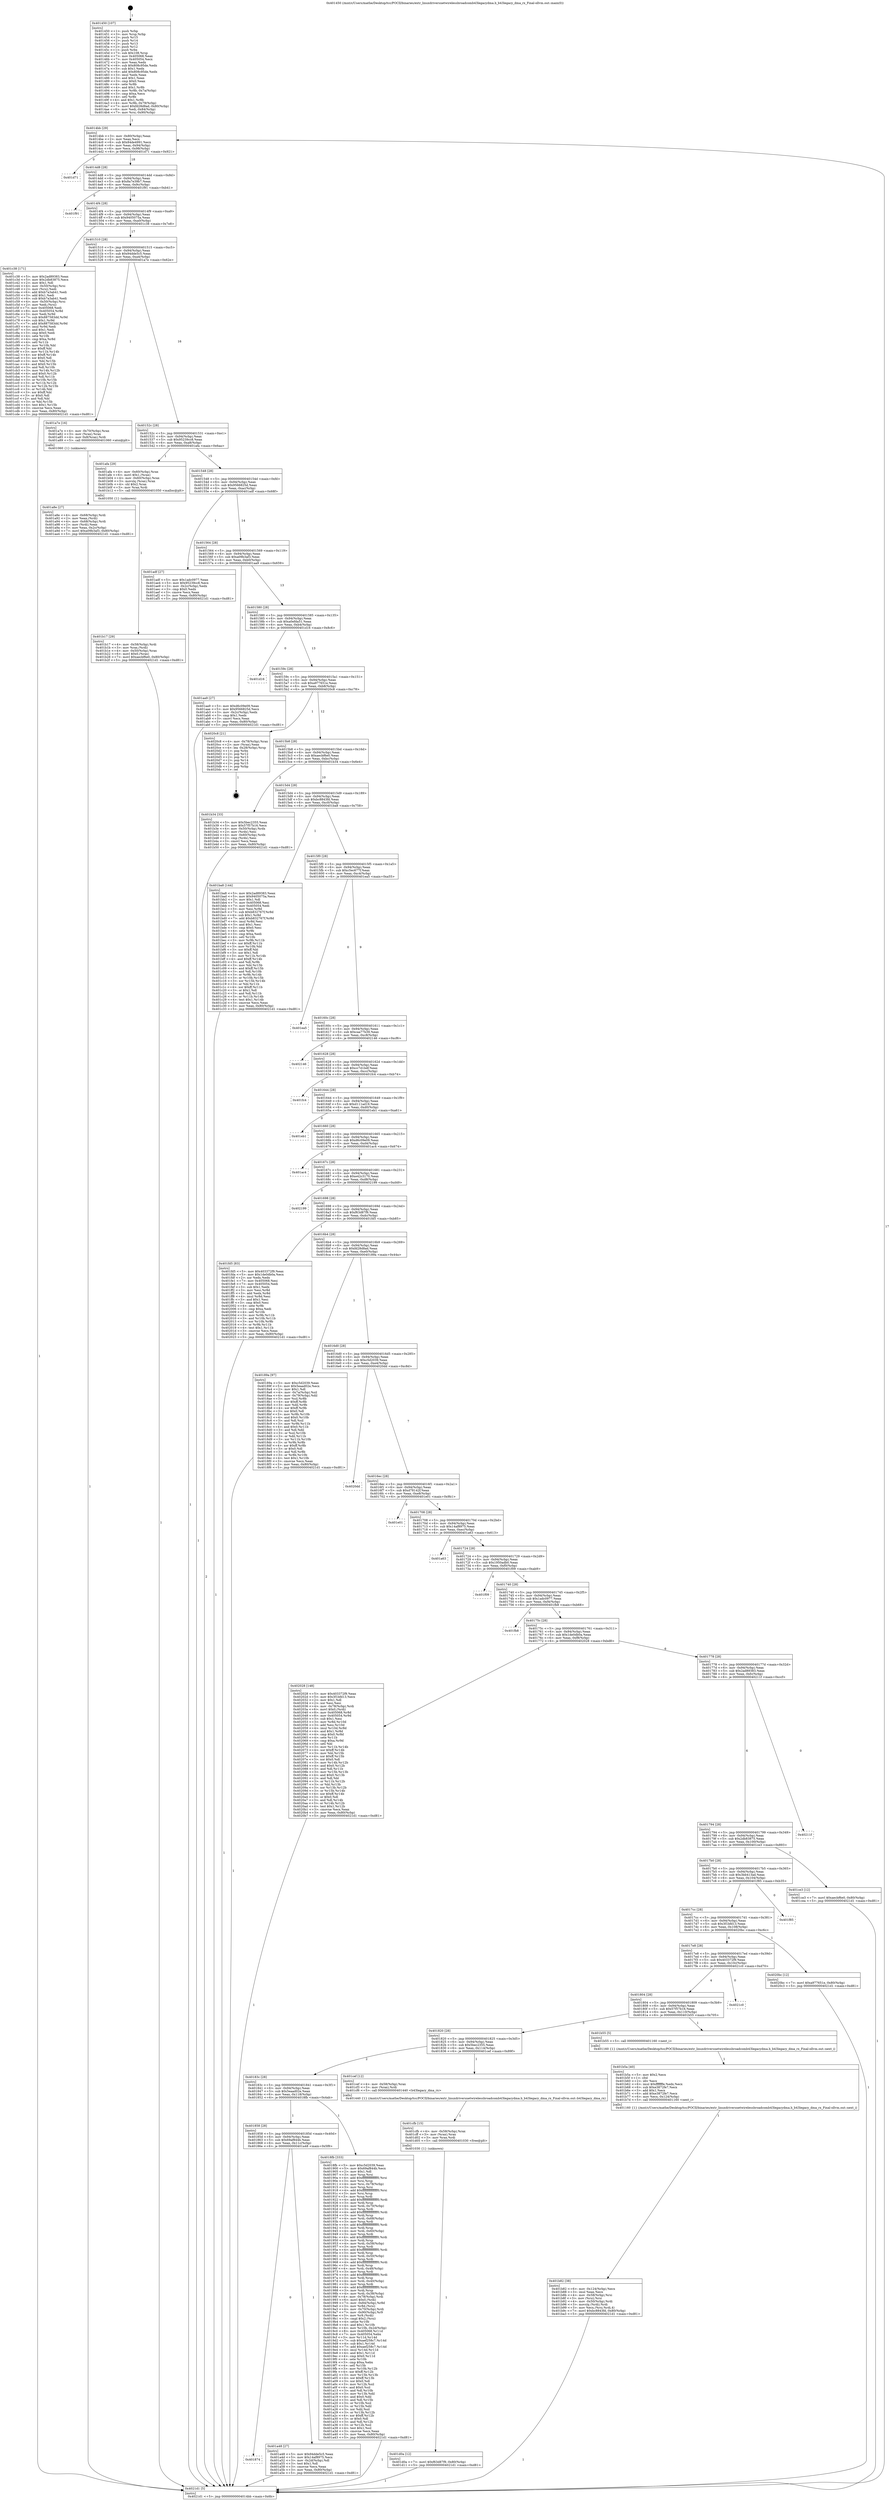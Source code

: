digraph "0x401450" {
  label = "0x401450 (/mnt/c/Users/mathe/Desktop/tcc/POCII/binaries/extr_linuxdriversnetwirelessbroadcomb43legacydma.h_b43legacy_dma_rx_Final-ollvm.out::main(0))"
  labelloc = "t"
  node[shape=record]

  Entry [label="",width=0.3,height=0.3,shape=circle,fillcolor=black,style=filled]
  "0x4014bb" [label="{
     0x4014bb [29]\l
     | [instrs]\l
     &nbsp;&nbsp;0x4014bb \<+3\>: mov -0x80(%rbp),%eax\l
     &nbsp;&nbsp;0x4014be \<+2\>: mov %eax,%ecx\l
     &nbsp;&nbsp;0x4014c0 \<+6\>: sub $0x84de4991,%ecx\l
     &nbsp;&nbsp;0x4014c6 \<+6\>: mov %eax,-0x94(%rbp)\l
     &nbsp;&nbsp;0x4014cc \<+6\>: mov %ecx,-0x98(%rbp)\l
     &nbsp;&nbsp;0x4014d2 \<+6\>: je 0000000000401d71 \<main+0x921\>\l
  }"]
  "0x401d71" [label="{
     0x401d71\l
  }", style=dashed]
  "0x4014d8" [label="{
     0x4014d8 [28]\l
     | [instrs]\l
     &nbsp;&nbsp;0x4014d8 \<+5\>: jmp 00000000004014dd \<main+0x8d\>\l
     &nbsp;&nbsp;0x4014dd \<+6\>: mov -0x94(%rbp),%eax\l
     &nbsp;&nbsp;0x4014e3 \<+5\>: sub $0x8a7e39b7,%eax\l
     &nbsp;&nbsp;0x4014e8 \<+6\>: mov %eax,-0x9c(%rbp)\l
     &nbsp;&nbsp;0x4014ee \<+6\>: je 0000000000401f91 \<main+0xb41\>\l
  }"]
  Exit [label="",width=0.3,height=0.3,shape=circle,fillcolor=black,style=filled,peripheries=2]
  "0x401f91" [label="{
     0x401f91\l
  }", style=dashed]
  "0x4014f4" [label="{
     0x4014f4 [28]\l
     | [instrs]\l
     &nbsp;&nbsp;0x4014f4 \<+5\>: jmp 00000000004014f9 \<main+0xa9\>\l
     &nbsp;&nbsp;0x4014f9 \<+6\>: mov -0x94(%rbp),%eax\l
     &nbsp;&nbsp;0x4014ff \<+5\>: sub $0x9405075a,%eax\l
     &nbsp;&nbsp;0x401504 \<+6\>: mov %eax,-0xa0(%rbp)\l
     &nbsp;&nbsp;0x40150a \<+6\>: je 0000000000401c38 \<main+0x7e8\>\l
  }"]
  "0x401d0a" [label="{
     0x401d0a [12]\l
     | [instrs]\l
     &nbsp;&nbsp;0x401d0a \<+7\>: movl $0xf63d87f9,-0x80(%rbp)\l
     &nbsp;&nbsp;0x401d11 \<+5\>: jmp 00000000004021d1 \<main+0xd81\>\l
  }"]
  "0x401c38" [label="{
     0x401c38 [171]\l
     | [instrs]\l
     &nbsp;&nbsp;0x401c38 \<+5\>: mov $0x2ad89383,%eax\l
     &nbsp;&nbsp;0x401c3d \<+5\>: mov $0x2db83875,%ecx\l
     &nbsp;&nbsp;0x401c42 \<+2\>: mov $0x1,%dl\l
     &nbsp;&nbsp;0x401c44 \<+4\>: mov -0x50(%rbp),%rsi\l
     &nbsp;&nbsp;0x401c48 \<+2\>: mov (%rsi),%edi\l
     &nbsp;&nbsp;0x401c4a \<+6\>: add $0xb7a3ab41,%edi\l
     &nbsp;&nbsp;0x401c50 \<+3\>: add $0x1,%edi\l
     &nbsp;&nbsp;0x401c53 \<+6\>: sub $0xb7a3ab41,%edi\l
     &nbsp;&nbsp;0x401c59 \<+4\>: mov -0x50(%rbp),%rsi\l
     &nbsp;&nbsp;0x401c5d \<+2\>: mov %edi,(%rsi)\l
     &nbsp;&nbsp;0x401c5f \<+7\>: mov 0x405068,%edi\l
     &nbsp;&nbsp;0x401c66 \<+8\>: mov 0x405054,%r8d\l
     &nbsp;&nbsp;0x401c6e \<+3\>: mov %edi,%r9d\l
     &nbsp;&nbsp;0x401c71 \<+7\>: sub $0x887583dd,%r9d\l
     &nbsp;&nbsp;0x401c78 \<+4\>: sub $0x1,%r9d\l
     &nbsp;&nbsp;0x401c7c \<+7\>: add $0x887583dd,%r9d\l
     &nbsp;&nbsp;0x401c83 \<+4\>: imul %r9d,%edi\l
     &nbsp;&nbsp;0x401c87 \<+3\>: and $0x1,%edi\l
     &nbsp;&nbsp;0x401c8a \<+3\>: cmp $0x0,%edi\l
     &nbsp;&nbsp;0x401c8d \<+4\>: sete %r10b\l
     &nbsp;&nbsp;0x401c91 \<+4\>: cmp $0xa,%r8d\l
     &nbsp;&nbsp;0x401c95 \<+4\>: setl %r11b\l
     &nbsp;&nbsp;0x401c99 \<+3\>: mov %r10b,%bl\l
     &nbsp;&nbsp;0x401c9c \<+3\>: xor $0xff,%bl\l
     &nbsp;&nbsp;0x401c9f \<+3\>: mov %r11b,%r14b\l
     &nbsp;&nbsp;0x401ca2 \<+4\>: xor $0xff,%r14b\l
     &nbsp;&nbsp;0x401ca6 \<+3\>: xor $0x0,%dl\l
     &nbsp;&nbsp;0x401ca9 \<+3\>: mov %bl,%r15b\l
     &nbsp;&nbsp;0x401cac \<+4\>: and $0x0,%r15b\l
     &nbsp;&nbsp;0x401cb0 \<+3\>: and %dl,%r10b\l
     &nbsp;&nbsp;0x401cb3 \<+3\>: mov %r14b,%r12b\l
     &nbsp;&nbsp;0x401cb6 \<+4\>: and $0x0,%r12b\l
     &nbsp;&nbsp;0x401cba \<+3\>: and %dl,%r11b\l
     &nbsp;&nbsp;0x401cbd \<+3\>: or %r10b,%r15b\l
     &nbsp;&nbsp;0x401cc0 \<+3\>: or %r11b,%r12b\l
     &nbsp;&nbsp;0x401cc3 \<+3\>: xor %r12b,%r15b\l
     &nbsp;&nbsp;0x401cc6 \<+3\>: or %r14b,%bl\l
     &nbsp;&nbsp;0x401cc9 \<+3\>: xor $0xff,%bl\l
     &nbsp;&nbsp;0x401ccc \<+3\>: or $0x0,%dl\l
     &nbsp;&nbsp;0x401ccf \<+2\>: and %dl,%bl\l
     &nbsp;&nbsp;0x401cd1 \<+3\>: or %bl,%r15b\l
     &nbsp;&nbsp;0x401cd4 \<+4\>: test $0x1,%r15b\l
     &nbsp;&nbsp;0x401cd8 \<+3\>: cmovne %ecx,%eax\l
     &nbsp;&nbsp;0x401cdb \<+3\>: mov %eax,-0x80(%rbp)\l
     &nbsp;&nbsp;0x401cde \<+5\>: jmp 00000000004021d1 \<main+0xd81\>\l
  }"]
  "0x401510" [label="{
     0x401510 [28]\l
     | [instrs]\l
     &nbsp;&nbsp;0x401510 \<+5\>: jmp 0000000000401515 \<main+0xc5\>\l
     &nbsp;&nbsp;0x401515 \<+6\>: mov -0x94(%rbp),%eax\l
     &nbsp;&nbsp;0x40151b \<+5\>: sub $0x94dde5c5,%eax\l
     &nbsp;&nbsp;0x401520 \<+6\>: mov %eax,-0xa4(%rbp)\l
     &nbsp;&nbsp;0x401526 \<+6\>: je 0000000000401a7e \<main+0x62e\>\l
  }"]
  "0x401cfb" [label="{
     0x401cfb [15]\l
     | [instrs]\l
     &nbsp;&nbsp;0x401cfb \<+4\>: mov -0x58(%rbp),%rax\l
     &nbsp;&nbsp;0x401cff \<+3\>: mov (%rax),%rax\l
     &nbsp;&nbsp;0x401d02 \<+3\>: mov %rax,%rdi\l
     &nbsp;&nbsp;0x401d05 \<+5\>: call 0000000000401030 \<free@plt\>\l
     | [calls]\l
     &nbsp;&nbsp;0x401030 \{1\} (unknown)\l
  }"]
  "0x401a7e" [label="{
     0x401a7e [16]\l
     | [instrs]\l
     &nbsp;&nbsp;0x401a7e \<+4\>: mov -0x70(%rbp),%rax\l
     &nbsp;&nbsp;0x401a82 \<+3\>: mov (%rax),%rax\l
     &nbsp;&nbsp;0x401a85 \<+4\>: mov 0x8(%rax),%rdi\l
     &nbsp;&nbsp;0x401a89 \<+5\>: call 0000000000401060 \<atoi@plt\>\l
     | [calls]\l
     &nbsp;&nbsp;0x401060 \{1\} (unknown)\l
  }"]
  "0x40152c" [label="{
     0x40152c [28]\l
     | [instrs]\l
     &nbsp;&nbsp;0x40152c \<+5\>: jmp 0000000000401531 \<main+0xe1\>\l
     &nbsp;&nbsp;0x401531 \<+6\>: mov -0x94(%rbp),%eax\l
     &nbsp;&nbsp;0x401537 \<+5\>: sub $0x95239cc8,%eax\l
     &nbsp;&nbsp;0x40153c \<+6\>: mov %eax,-0xa8(%rbp)\l
     &nbsp;&nbsp;0x401542 \<+6\>: je 0000000000401afa \<main+0x6aa\>\l
  }"]
  "0x401b82" [label="{
     0x401b82 [38]\l
     | [instrs]\l
     &nbsp;&nbsp;0x401b82 \<+6\>: mov -0x124(%rbp),%ecx\l
     &nbsp;&nbsp;0x401b88 \<+3\>: imul %eax,%ecx\l
     &nbsp;&nbsp;0x401b8b \<+4\>: mov -0x58(%rbp),%rsi\l
     &nbsp;&nbsp;0x401b8f \<+3\>: mov (%rsi),%rsi\l
     &nbsp;&nbsp;0x401b92 \<+4\>: mov -0x50(%rbp),%rdi\l
     &nbsp;&nbsp;0x401b96 \<+3\>: movslq (%rdi),%rdi\l
     &nbsp;&nbsp;0x401b99 \<+3\>: mov %ecx,(%rsi,%rdi,4)\l
     &nbsp;&nbsp;0x401b9c \<+7\>: movl $0xbc8843fd,-0x80(%rbp)\l
     &nbsp;&nbsp;0x401ba3 \<+5\>: jmp 00000000004021d1 \<main+0xd81\>\l
  }"]
  "0x401afa" [label="{
     0x401afa [29]\l
     | [instrs]\l
     &nbsp;&nbsp;0x401afa \<+4\>: mov -0x60(%rbp),%rax\l
     &nbsp;&nbsp;0x401afe \<+6\>: movl $0x1,(%rax)\l
     &nbsp;&nbsp;0x401b04 \<+4\>: mov -0x60(%rbp),%rax\l
     &nbsp;&nbsp;0x401b08 \<+3\>: movslq (%rax),%rax\l
     &nbsp;&nbsp;0x401b0b \<+4\>: shl $0x2,%rax\l
     &nbsp;&nbsp;0x401b0f \<+3\>: mov %rax,%rdi\l
     &nbsp;&nbsp;0x401b12 \<+5\>: call 0000000000401050 \<malloc@plt\>\l
     | [calls]\l
     &nbsp;&nbsp;0x401050 \{1\} (unknown)\l
  }"]
  "0x401548" [label="{
     0x401548 [28]\l
     | [instrs]\l
     &nbsp;&nbsp;0x401548 \<+5\>: jmp 000000000040154d \<main+0xfd\>\l
     &nbsp;&nbsp;0x40154d \<+6\>: mov -0x94(%rbp),%eax\l
     &nbsp;&nbsp;0x401553 \<+5\>: sub $0x9566825d,%eax\l
     &nbsp;&nbsp;0x401558 \<+6\>: mov %eax,-0xac(%rbp)\l
     &nbsp;&nbsp;0x40155e \<+6\>: je 0000000000401adf \<main+0x68f\>\l
  }"]
  "0x401b5a" [label="{
     0x401b5a [40]\l
     | [instrs]\l
     &nbsp;&nbsp;0x401b5a \<+5\>: mov $0x2,%ecx\l
     &nbsp;&nbsp;0x401b5f \<+1\>: cltd\l
     &nbsp;&nbsp;0x401b60 \<+2\>: idiv %ecx\l
     &nbsp;&nbsp;0x401b62 \<+6\>: imul $0xfffffffe,%edx,%ecx\l
     &nbsp;&nbsp;0x401b68 \<+6\>: sub $0xe3872fe7,%ecx\l
     &nbsp;&nbsp;0x401b6e \<+3\>: add $0x1,%ecx\l
     &nbsp;&nbsp;0x401b71 \<+6\>: add $0xe3872fe7,%ecx\l
     &nbsp;&nbsp;0x401b77 \<+6\>: mov %ecx,-0x124(%rbp)\l
     &nbsp;&nbsp;0x401b7d \<+5\>: call 0000000000401160 \<next_i\>\l
     | [calls]\l
     &nbsp;&nbsp;0x401160 \{1\} (/mnt/c/Users/mathe/Desktop/tcc/POCII/binaries/extr_linuxdriversnetwirelessbroadcomb43legacydma.h_b43legacy_dma_rx_Final-ollvm.out::next_i)\l
  }"]
  "0x401adf" [label="{
     0x401adf [27]\l
     | [instrs]\l
     &nbsp;&nbsp;0x401adf \<+5\>: mov $0x1adc0977,%eax\l
     &nbsp;&nbsp;0x401ae4 \<+5\>: mov $0x95239cc8,%ecx\l
     &nbsp;&nbsp;0x401ae9 \<+3\>: mov -0x2c(%rbp),%edx\l
     &nbsp;&nbsp;0x401aec \<+3\>: cmp $0x0,%edx\l
     &nbsp;&nbsp;0x401aef \<+3\>: cmove %ecx,%eax\l
     &nbsp;&nbsp;0x401af2 \<+3\>: mov %eax,-0x80(%rbp)\l
     &nbsp;&nbsp;0x401af5 \<+5\>: jmp 00000000004021d1 \<main+0xd81\>\l
  }"]
  "0x401564" [label="{
     0x401564 [28]\l
     | [instrs]\l
     &nbsp;&nbsp;0x401564 \<+5\>: jmp 0000000000401569 \<main+0x119\>\l
     &nbsp;&nbsp;0x401569 \<+6\>: mov -0x94(%rbp),%eax\l
     &nbsp;&nbsp;0x40156f \<+5\>: sub $0xa09b3af3,%eax\l
     &nbsp;&nbsp;0x401574 \<+6\>: mov %eax,-0xb0(%rbp)\l
     &nbsp;&nbsp;0x40157a \<+6\>: je 0000000000401aa9 \<main+0x659\>\l
  }"]
  "0x401b17" [label="{
     0x401b17 [29]\l
     | [instrs]\l
     &nbsp;&nbsp;0x401b17 \<+4\>: mov -0x58(%rbp),%rdi\l
     &nbsp;&nbsp;0x401b1b \<+3\>: mov %rax,(%rdi)\l
     &nbsp;&nbsp;0x401b1e \<+4\>: mov -0x50(%rbp),%rax\l
     &nbsp;&nbsp;0x401b22 \<+6\>: movl $0x0,(%rax)\l
     &nbsp;&nbsp;0x401b28 \<+7\>: movl $0xaecbf6e0,-0x80(%rbp)\l
     &nbsp;&nbsp;0x401b2f \<+5\>: jmp 00000000004021d1 \<main+0xd81\>\l
  }"]
  "0x401aa9" [label="{
     0x401aa9 [27]\l
     | [instrs]\l
     &nbsp;&nbsp;0x401aa9 \<+5\>: mov $0xd6c09e09,%eax\l
     &nbsp;&nbsp;0x401aae \<+5\>: mov $0x9566825d,%ecx\l
     &nbsp;&nbsp;0x401ab3 \<+3\>: mov -0x2c(%rbp),%edx\l
     &nbsp;&nbsp;0x401ab6 \<+3\>: cmp $0x1,%edx\l
     &nbsp;&nbsp;0x401ab9 \<+3\>: cmovl %ecx,%eax\l
     &nbsp;&nbsp;0x401abc \<+3\>: mov %eax,-0x80(%rbp)\l
     &nbsp;&nbsp;0x401abf \<+5\>: jmp 00000000004021d1 \<main+0xd81\>\l
  }"]
  "0x401580" [label="{
     0x401580 [28]\l
     | [instrs]\l
     &nbsp;&nbsp;0x401580 \<+5\>: jmp 0000000000401585 \<main+0x135\>\l
     &nbsp;&nbsp;0x401585 \<+6\>: mov -0x94(%rbp),%eax\l
     &nbsp;&nbsp;0x40158b \<+5\>: sub $0xa0efda51,%eax\l
     &nbsp;&nbsp;0x401590 \<+6\>: mov %eax,-0xb4(%rbp)\l
     &nbsp;&nbsp;0x401596 \<+6\>: je 0000000000401d16 \<main+0x8c6\>\l
  }"]
  "0x401a8e" [label="{
     0x401a8e [27]\l
     | [instrs]\l
     &nbsp;&nbsp;0x401a8e \<+4\>: mov -0x68(%rbp),%rdi\l
     &nbsp;&nbsp;0x401a92 \<+2\>: mov %eax,(%rdi)\l
     &nbsp;&nbsp;0x401a94 \<+4\>: mov -0x68(%rbp),%rdi\l
     &nbsp;&nbsp;0x401a98 \<+2\>: mov (%rdi),%eax\l
     &nbsp;&nbsp;0x401a9a \<+3\>: mov %eax,-0x2c(%rbp)\l
     &nbsp;&nbsp;0x401a9d \<+7\>: movl $0xa09b3af3,-0x80(%rbp)\l
     &nbsp;&nbsp;0x401aa4 \<+5\>: jmp 00000000004021d1 \<main+0xd81\>\l
  }"]
  "0x401d16" [label="{
     0x401d16\l
  }", style=dashed]
  "0x40159c" [label="{
     0x40159c [28]\l
     | [instrs]\l
     &nbsp;&nbsp;0x40159c \<+5\>: jmp 00000000004015a1 \<main+0x151\>\l
     &nbsp;&nbsp;0x4015a1 \<+6\>: mov -0x94(%rbp),%eax\l
     &nbsp;&nbsp;0x4015a7 \<+5\>: sub $0xa977651e,%eax\l
     &nbsp;&nbsp;0x4015ac \<+6\>: mov %eax,-0xb8(%rbp)\l
     &nbsp;&nbsp;0x4015b2 \<+6\>: je 00000000004020c8 \<main+0xc78\>\l
  }"]
  "0x401874" [label="{
     0x401874\l
  }", style=dashed]
  "0x4020c8" [label="{
     0x4020c8 [21]\l
     | [instrs]\l
     &nbsp;&nbsp;0x4020c8 \<+4\>: mov -0x78(%rbp),%rax\l
     &nbsp;&nbsp;0x4020cc \<+2\>: mov (%rax),%eax\l
     &nbsp;&nbsp;0x4020ce \<+4\>: lea -0x28(%rbp),%rsp\l
     &nbsp;&nbsp;0x4020d2 \<+1\>: pop %rbx\l
     &nbsp;&nbsp;0x4020d3 \<+2\>: pop %r12\l
     &nbsp;&nbsp;0x4020d5 \<+2\>: pop %r13\l
     &nbsp;&nbsp;0x4020d7 \<+2\>: pop %r14\l
     &nbsp;&nbsp;0x4020d9 \<+2\>: pop %r15\l
     &nbsp;&nbsp;0x4020db \<+1\>: pop %rbp\l
     &nbsp;&nbsp;0x4020dc \<+1\>: ret\l
  }"]
  "0x4015b8" [label="{
     0x4015b8 [28]\l
     | [instrs]\l
     &nbsp;&nbsp;0x4015b8 \<+5\>: jmp 00000000004015bd \<main+0x16d\>\l
     &nbsp;&nbsp;0x4015bd \<+6\>: mov -0x94(%rbp),%eax\l
     &nbsp;&nbsp;0x4015c3 \<+5\>: sub $0xaecbf6e0,%eax\l
     &nbsp;&nbsp;0x4015c8 \<+6\>: mov %eax,-0xbc(%rbp)\l
     &nbsp;&nbsp;0x4015ce \<+6\>: je 0000000000401b34 \<main+0x6e4\>\l
  }"]
  "0x401a48" [label="{
     0x401a48 [27]\l
     | [instrs]\l
     &nbsp;&nbsp;0x401a48 \<+5\>: mov $0x94dde5c5,%eax\l
     &nbsp;&nbsp;0x401a4d \<+5\>: mov $0x14af8975,%ecx\l
     &nbsp;&nbsp;0x401a52 \<+3\>: mov -0x2d(%rbp),%dl\l
     &nbsp;&nbsp;0x401a55 \<+3\>: test $0x1,%dl\l
     &nbsp;&nbsp;0x401a58 \<+3\>: cmovne %ecx,%eax\l
     &nbsp;&nbsp;0x401a5b \<+3\>: mov %eax,-0x80(%rbp)\l
     &nbsp;&nbsp;0x401a5e \<+5\>: jmp 00000000004021d1 \<main+0xd81\>\l
  }"]
  "0x401b34" [label="{
     0x401b34 [33]\l
     | [instrs]\l
     &nbsp;&nbsp;0x401b34 \<+5\>: mov $0x5bec2355,%eax\l
     &nbsp;&nbsp;0x401b39 \<+5\>: mov $0x57f57b16,%ecx\l
     &nbsp;&nbsp;0x401b3e \<+4\>: mov -0x50(%rbp),%rdx\l
     &nbsp;&nbsp;0x401b42 \<+2\>: mov (%rdx),%esi\l
     &nbsp;&nbsp;0x401b44 \<+4\>: mov -0x60(%rbp),%rdx\l
     &nbsp;&nbsp;0x401b48 \<+2\>: cmp (%rdx),%esi\l
     &nbsp;&nbsp;0x401b4a \<+3\>: cmovl %ecx,%eax\l
     &nbsp;&nbsp;0x401b4d \<+3\>: mov %eax,-0x80(%rbp)\l
     &nbsp;&nbsp;0x401b50 \<+5\>: jmp 00000000004021d1 \<main+0xd81\>\l
  }"]
  "0x4015d4" [label="{
     0x4015d4 [28]\l
     | [instrs]\l
     &nbsp;&nbsp;0x4015d4 \<+5\>: jmp 00000000004015d9 \<main+0x189\>\l
     &nbsp;&nbsp;0x4015d9 \<+6\>: mov -0x94(%rbp),%eax\l
     &nbsp;&nbsp;0x4015df \<+5\>: sub $0xbc8843fd,%eax\l
     &nbsp;&nbsp;0x4015e4 \<+6\>: mov %eax,-0xc0(%rbp)\l
     &nbsp;&nbsp;0x4015ea \<+6\>: je 0000000000401ba8 \<main+0x758\>\l
  }"]
  "0x401858" [label="{
     0x401858 [28]\l
     | [instrs]\l
     &nbsp;&nbsp;0x401858 \<+5\>: jmp 000000000040185d \<main+0x40d\>\l
     &nbsp;&nbsp;0x40185d \<+6\>: mov -0x94(%rbp),%eax\l
     &nbsp;&nbsp;0x401863 \<+5\>: sub $0x69af844b,%eax\l
     &nbsp;&nbsp;0x401868 \<+6\>: mov %eax,-0x11c(%rbp)\l
     &nbsp;&nbsp;0x40186e \<+6\>: je 0000000000401a48 \<main+0x5f8\>\l
  }"]
  "0x401ba8" [label="{
     0x401ba8 [144]\l
     | [instrs]\l
     &nbsp;&nbsp;0x401ba8 \<+5\>: mov $0x2ad89383,%eax\l
     &nbsp;&nbsp;0x401bad \<+5\>: mov $0x9405075a,%ecx\l
     &nbsp;&nbsp;0x401bb2 \<+2\>: mov $0x1,%dl\l
     &nbsp;&nbsp;0x401bb4 \<+7\>: mov 0x405068,%esi\l
     &nbsp;&nbsp;0x401bbb \<+7\>: mov 0x405054,%edi\l
     &nbsp;&nbsp;0x401bc2 \<+3\>: mov %esi,%r8d\l
     &nbsp;&nbsp;0x401bc5 \<+7\>: sub $0xb832767f,%r8d\l
     &nbsp;&nbsp;0x401bcc \<+4\>: sub $0x1,%r8d\l
     &nbsp;&nbsp;0x401bd0 \<+7\>: add $0xb832767f,%r8d\l
     &nbsp;&nbsp;0x401bd7 \<+4\>: imul %r8d,%esi\l
     &nbsp;&nbsp;0x401bdb \<+3\>: and $0x1,%esi\l
     &nbsp;&nbsp;0x401bde \<+3\>: cmp $0x0,%esi\l
     &nbsp;&nbsp;0x401be1 \<+4\>: sete %r9b\l
     &nbsp;&nbsp;0x401be5 \<+3\>: cmp $0xa,%edi\l
     &nbsp;&nbsp;0x401be8 \<+4\>: setl %r10b\l
     &nbsp;&nbsp;0x401bec \<+3\>: mov %r9b,%r11b\l
     &nbsp;&nbsp;0x401bef \<+4\>: xor $0xff,%r11b\l
     &nbsp;&nbsp;0x401bf3 \<+3\>: mov %r10b,%bl\l
     &nbsp;&nbsp;0x401bf6 \<+3\>: xor $0xff,%bl\l
     &nbsp;&nbsp;0x401bf9 \<+3\>: xor $0x1,%dl\l
     &nbsp;&nbsp;0x401bfc \<+3\>: mov %r11b,%r14b\l
     &nbsp;&nbsp;0x401bff \<+4\>: and $0xff,%r14b\l
     &nbsp;&nbsp;0x401c03 \<+3\>: and %dl,%r9b\l
     &nbsp;&nbsp;0x401c06 \<+3\>: mov %bl,%r15b\l
     &nbsp;&nbsp;0x401c09 \<+4\>: and $0xff,%r15b\l
     &nbsp;&nbsp;0x401c0d \<+3\>: and %dl,%r10b\l
     &nbsp;&nbsp;0x401c10 \<+3\>: or %r9b,%r14b\l
     &nbsp;&nbsp;0x401c13 \<+3\>: or %r10b,%r15b\l
     &nbsp;&nbsp;0x401c16 \<+3\>: xor %r15b,%r14b\l
     &nbsp;&nbsp;0x401c19 \<+3\>: or %bl,%r11b\l
     &nbsp;&nbsp;0x401c1c \<+4\>: xor $0xff,%r11b\l
     &nbsp;&nbsp;0x401c20 \<+3\>: or $0x1,%dl\l
     &nbsp;&nbsp;0x401c23 \<+3\>: and %dl,%r11b\l
     &nbsp;&nbsp;0x401c26 \<+3\>: or %r11b,%r14b\l
     &nbsp;&nbsp;0x401c29 \<+4\>: test $0x1,%r14b\l
     &nbsp;&nbsp;0x401c2d \<+3\>: cmovne %ecx,%eax\l
     &nbsp;&nbsp;0x401c30 \<+3\>: mov %eax,-0x80(%rbp)\l
     &nbsp;&nbsp;0x401c33 \<+5\>: jmp 00000000004021d1 \<main+0xd81\>\l
  }"]
  "0x4015f0" [label="{
     0x4015f0 [28]\l
     | [instrs]\l
     &nbsp;&nbsp;0x4015f0 \<+5\>: jmp 00000000004015f5 \<main+0x1a5\>\l
     &nbsp;&nbsp;0x4015f5 \<+6\>: mov -0x94(%rbp),%eax\l
     &nbsp;&nbsp;0x4015fb \<+5\>: sub $0xc5ec677f,%eax\l
     &nbsp;&nbsp;0x401600 \<+6\>: mov %eax,-0xc4(%rbp)\l
     &nbsp;&nbsp;0x401606 \<+6\>: je 0000000000401ea5 \<main+0xa55\>\l
  }"]
  "0x4018fb" [label="{
     0x4018fb [333]\l
     | [instrs]\l
     &nbsp;&nbsp;0x4018fb \<+5\>: mov $0xc5d2039,%eax\l
     &nbsp;&nbsp;0x401900 \<+5\>: mov $0x69af844b,%ecx\l
     &nbsp;&nbsp;0x401905 \<+2\>: mov $0x1,%dl\l
     &nbsp;&nbsp;0x401907 \<+3\>: mov %rsp,%rsi\l
     &nbsp;&nbsp;0x40190a \<+4\>: add $0xfffffffffffffff0,%rsi\l
     &nbsp;&nbsp;0x40190e \<+3\>: mov %rsi,%rsp\l
     &nbsp;&nbsp;0x401911 \<+4\>: mov %rsi,-0x78(%rbp)\l
     &nbsp;&nbsp;0x401915 \<+3\>: mov %rsp,%rsi\l
     &nbsp;&nbsp;0x401918 \<+4\>: add $0xfffffffffffffff0,%rsi\l
     &nbsp;&nbsp;0x40191c \<+3\>: mov %rsi,%rsp\l
     &nbsp;&nbsp;0x40191f \<+3\>: mov %rsp,%rdi\l
     &nbsp;&nbsp;0x401922 \<+4\>: add $0xfffffffffffffff0,%rdi\l
     &nbsp;&nbsp;0x401926 \<+3\>: mov %rdi,%rsp\l
     &nbsp;&nbsp;0x401929 \<+4\>: mov %rdi,-0x70(%rbp)\l
     &nbsp;&nbsp;0x40192d \<+3\>: mov %rsp,%rdi\l
     &nbsp;&nbsp;0x401930 \<+4\>: add $0xfffffffffffffff0,%rdi\l
     &nbsp;&nbsp;0x401934 \<+3\>: mov %rdi,%rsp\l
     &nbsp;&nbsp;0x401937 \<+4\>: mov %rdi,-0x68(%rbp)\l
     &nbsp;&nbsp;0x40193b \<+3\>: mov %rsp,%rdi\l
     &nbsp;&nbsp;0x40193e \<+4\>: add $0xfffffffffffffff0,%rdi\l
     &nbsp;&nbsp;0x401942 \<+3\>: mov %rdi,%rsp\l
     &nbsp;&nbsp;0x401945 \<+4\>: mov %rdi,-0x60(%rbp)\l
     &nbsp;&nbsp;0x401949 \<+3\>: mov %rsp,%rdi\l
     &nbsp;&nbsp;0x40194c \<+4\>: add $0xfffffffffffffff0,%rdi\l
     &nbsp;&nbsp;0x401950 \<+3\>: mov %rdi,%rsp\l
     &nbsp;&nbsp;0x401953 \<+4\>: mov %rdi,-0x58(%rbp)\l
     &nbsp;&nbsp;0x401957 \<+3\>: mov %rsp,%rdi\l
     &nbsp;&nbsp;0x40195a \<+4\>: add $0xfffffffffffffff0,%rdi\l
     &nbsp;&nbsp;0x40195e \<+3\>: mov %rdi,%rsp\l
     &nbsp;&nbsp;0x401961 \<+4\>: mov %rdi,-0x50(%rbp)\l
     &nbsp;&nbsp;0x401965 \<+3\>: mov %rsp,%rdi\l
     &nbsp;&nbsp;0x401968 \<+4\>: add $0xfffffffffffffff0,%rdi\l
     &nbsp;&nbsp;0x40196c \<+3\>: mov %rdi,%rsp\l
     &nbsp;&nbsp;0x40196f \<+4\>: mov %rdi,-0x48(%rbp)\l
     &nbsp;&nbsp;0x401973 \<+3\>: mov %rsp,%rdi\l
     &nbsp;&nbsp;0x401976 \<+4\>: add $0xfffffffffffffff0,%rdi\l
     &nbsp;&nbsp;0x40197a \<+3\>: mov %rdi,%rsp\l
     &nbsp;&nbsp;0x40197d \<+4\>: mov %rdi,-0x40(%rbp)\l
     &nbsp;&nbsp;0x401981 \<+3\>: mov %rsp,%rdi\l
     &nbsp;&nbsp;0x401984 \<+4\>: add $0xfffffffffffffff0,%rdi\l
     &nbsp;&nbsp;0x401988 \<+3\>: mov %rdi,%rsp\l
     &nbsp;&nbsp;0x40198b \<+4\>: mov %rdi,-0x38(%rbp)\l
     &nbsp;&nbsp;0x40198f \<+4\>: mov -0x78(%rbp),%rdi\l
     &nbsp;&nbsp;0x401993 \<+6\>: movl $0x0,(%rdi)\l
     &nbsp;&nbsp;0x401999 \<+7\>: mov -0x84(%rbp),%r8d\l
     &nbsp;&nbsp;0x4019a0 \<+3\>: mov %r8d,(%rsi)\l
     &nbsp;&nbsp;0x4019a3 \<+4\>: mov -0x70(%rbp),%rdi\l
     &nbsp;&nbsp;0x4019a7 \<+7\>: mov -0x90(%rbp),%r9\l
     &nbsp;&nbsp;0x4019ae \<+3\>: mov %r9,(%rdi)\l
     &nbsp;&nbsp;0x4019b1 \<+3\>: cmpl $0x2,(%rsi)\l
     &nbsp;&nbsp;0x4019b4 \<+4\>: setne %r10b\l
     &nbsp;&nbsp;0x4019b8 \<+4\>: and $0x1,%r10b\l
     &nbsp;&nbsp;0x4019bc \<+4\>: mov %r10b,-0x2d(%rbp)\l
     &nbsp;&nbsp;0x4019c0 \<+8\>: mov 0x405068,%r11d\l
     &nbsp;&nbsp;0x4019c8 \<+7\>: mov 0x405054,%ebx\l
     &nbsp;&nbsp;0x4019cf \<+3\>: mov %r11d,%r14d\l
     &nbsp;&nbsp;0x4019d2 \<+7\>: sub $0xaef258c7,%r14d\l
     &nbsp;&nbsp;0x4019d9 \<+4\>: sub $0x1,%r14d\l
     &nbsp;&nbsp;0x4019dd \<+7\>: add $0xaef258c7,%r14d\l
     &nbsp;&nbsp;0x4019e4 \<+4\>: imul %r14d,%r11d\l
     &nbsp;&nbsp;0x4019e8 \<+4\>: and $0x1,%r11d\l
     &nbsp;&nbsp;0x4019ec \<+4\>: cmp $0x0,%r11d\l
     &nbsp;&nbsp;0x4019f0 \<+4\>: sete %r10b\l
     &nbsp;&nbsp;0x4019f4 \<+3\>: cmp $0xa,%ebx\l
     &nbsp;&nbsp;0x4019f7 \<+4\>: setl %r15b\l
     &nbsp;&nbsp;0x4019fb \<+3\>: mov %r10b,%r12b\l
     &nbsp;&nbsp;0x4019fe \<+4\>: xor $0xff,%r12b\l
     &nbsp;&nbsp;0x401a02 \<+3\>: mov %r15b,%r13b\l
     &nbsp;&nbsp;0x401a05 \<+4\>: xor $0xff,%r13b\l
     &nbsp;&nbsp;0x401a09 \<+3\>: xor $0x0,%dl\l
     &nbsp;&nbsp;0x401a0c \<+3\>: mov %r12b,%sil\l
     &nbsp;&nbsp;0x401a0f \<+4\>: and $0x0,%sil\l
     &nbsp;&nbsp;0x401a13 \<+3\>: and %dl,%r10b\l
     &nbsp;&nbsp;0x401a16 \<+3\>: mov %r13b,%dil\l
     &nbsp;&nbsp;0x401a19 \<+4\>: and $0x0,%dil\l
     &nbsp;&nbsp;0x401a1d \<+3\>: and %dl,%r15b\l
     &nbsp;&nbsp;0x401a20 \<+3\>: or %r10b,%sil\l
     &nbsp;&nbsp;0x401a23 \<+3\>: or %r15b,%dil\l
     &nbsp;&nbsp;0x401a26 \<+3\>: xor %dil,%sil\l
     &nbsp;&nbsp;0x401a29 \<+3\>: or %r13b,%r12b\l
     &nbsp;&nbsp;0x401a2c \<+4\>: xor $0xff,%r12b\l
     &nbsp;&nbsp;0x401a30 \<+3\>: or $0x0,%dl\l
     &nbsp;&nbsp;0x401a33 \<+3\>: and %dl,%r12b\l
     &nbsp;&nbsp;0x401a36 \<+3\>: or %r12b,%sil\l
     &nbsp;&nbsp;0x401a39 \<+4\>: test $0x1,%sil\l
     &nbsp;&nbsp;0x401a3d \<+3\>: cmovne %ecx,%eax\l
     &nbsp;&nbsp;0x401a40 \<+3\>: mov %eax,-0x80(%rbp)\l
     &nbsp;&nbsp;0x401a43 \<+5\>: jmp 00000000004021d1 \<main+0xd81\>\l
  }"]
  "0x401ea5" [label="{
     0x401ea5\l
  }", style=dashed]
  "0x40160c" [label="{
     0x40160c [28]\l
     | [instrs]\l
     &nbsp;&nbsp;0x40160c \<+5\>: jmp 0000000000401611 \<main+0x1c1\>\l
     &nbsp;&nbsp;0x401611 \<+6\>: mov -0x94(%rbp),%eax\l
     &nbsp;&nbsp;0x401617 \<+5\>: sub $0xcaa77b39,%eax\l
     &nbsp;&nbsp;0x40161c \<+6\>: mov %eax,-0xc8(%rbp)\l
     &nbsp;&nbsp;0x401622 \<+6\>: je 0000000000402146 \<main+0xcf6\>\l
  }"]
  "0x40183c" [label="{
     0x40183c [28]\l
     | [instrs]\l
     &nbsp;&nbsp;0x40183c \<+5\>: jmp 0000000000401841 \<main+0x3f1\>\l
     &nbsp;&nbsp;0x401841 \<+6\>: mov -0x94(%rbp),%eax\l
     &nbsp;&nbsp;0x401847 \<+5\>: sub $0x5eaad02e,%eax\l
     &nbsp;&nbsp;0x40184c \<+6\>: mov %eax,-0x118(%rbp)\l
     &nbsp;&nbsp;0x401852 \<+6\>: je 00000000004018fb \<main+0x4ab\>\l
  }"]
  "0x402146" [label="{
     0x402146\l
  }", style=dashed]
  "0x401628" [label="{
     0x401628 [28]\l
     | [instrs]\l
     &nbsp;&nbsp;0x401628 \<+5\>: jmp 000000000040162d \<main+0x1dd\>\l
     &nbsp;&nbsp;0x40162d \<+6\>: mov -0x94(%rbp),%eax\l
     &nbsp;&nbsp;0x401633 \<+5\>: sub $0xcc7d1bdf,%eax\l
     &nbsp;&nbsp;0x401638 \<+6\>: mov %eax,-0xcc(%rbp)\l
     &nbsp;&nbsp;0x40163e \<+6\>: je 0000000000401fc4 \<main+0xb74\>\l
  }"]
  "0x401cef" [label="{
     0x401cef [12]\l
     | [instrs]\l
     &nbsp;&nbsp;0x401cef \<+4\>: mov -0x58(%rbp),%rax\l
     &nbsp;&nbsp;0x401cf3 \<+3\>: mov (%rax),%rdi\l
     &nbsp;&nbsp;0x401cf6 \<+5\>: call 0000000000401440 \<b43legacy_dma_rx\>\l
     | [calls]\l
     &nbsp;&nbsp;0x401440 \{1\} (/mnt/c/Users/mathe/Desktop/tcc/POCII/binaries/extr_linuxdriversnetwirelessbroadcomb43legacydma.h_b43legacy_dma_rx_Final-ollvm.out::b43legacy_dma_rx)\l
  }"]
  "0x401fc4" [label="{
     0x401fc4\l
  }", style=dashed]
  "0x401644" [label="{
     0x401644 [28]\l
     | [instrs]\l
     &nbsp;&nbsp;0x401644 \<+5\>: jmp 0000000000401649 \<main+0x1f9\>\l
     &nbsp;&nbsp;0x401649 \<+6\>: mov -0x94(%rbp),%eax\l
     &nbsp;&nbsp;0x40164f \<+5\>: sub $0xd111ad19,%eax\l
     &nbsp;&nbsp;0x401654 \<+6\>: mov %eax,-0xd0(%rbp)\l
     &nbsp;&nbsp;0x40165a \<+6\>: je 0000000000401eb1 \<main+0xa61\>\l
  }"]
  "0x401820" [label="{
     0x401820 [28]\l
     | [instrs]\l
     &nbsp;&nbsp;0x401820 \<+5\>: jmp 0000000000401825 \<main+0x3d5\>\l
     &nbsp;&nbsp;0x401825 \<+6\>: mov -0x94(%rbp),%eax\l
     &nbsp;&nbsp;0x40182b \<+5\>: sub $0x5bec2355,%eax\l
     &nbsp;&nbsp;0x401830 \<+6\>: mov %eax,-0x114(%rbp)\l
     &nbsp;&nbsp;0x401836 \<+6\>: je 0000000000401cef \<main+0x89f\>\l
  }"]
  "0x401eb1" [label="{
     0x401eb1\l
  }", style=dashed]
  "0x401660" [label="{
     0x401660 [28]\l
     | [instrs]\l
     &nbsp;&nbsp;0x401660 \<+5\>: jmp 0000000000401665 \<main+0x215\>\l
     &nbsp;&nbsp;0x401665 \<+6\>: mov -0x94(%rbp),%eax\l
     &nbsp;&nbsp;0x40166b \<+5\>: sub $0xd6c09e09,%eax\l
     &nbsp;&nbsp;0x401670 \<+6\>: mov %eax,-0xd4(%rbp)\l
     &nbsp;&nbsp;0x401676 \<+6\>: je 0000000000401ac4 \<main+0x674\>\l
  }"]
  "0x401b55" [label="{
     0x401b55 [5]\l
     | [instrs]\l
     &nbsp;&nbsp;0x401b55 \<+5\>: call 0000000000401160 \<next_i\>\l
     | [calls]\l
     &nbsp;&nbsp;0x401160 \{1\} (/mnt/c/Users/mathe/Desktop/tcc/POCII/binaries/extr_linuxdriversnetwirelessbroadcomb43legacydma.h_b43legacy_dma_rx_Final-ollvm.out::next_i)\l
  }"]
  "0x401ac4" [label="{
     0x401ac4\l
  }", style=dashed]
  "0x40167c" [label="{
     0x40167c [28]\l
     | [instrs]\l
     &nbsp;&nbsp;0x40167c \<+5\>: jmp 0000000000401681 \<main+0x231\>\l
     &nbsp;&nbsp;0x401681 \<+6\>: mov -0x94(%rbp),%eax\l
     &nbsp;&nbsp;0x401687 \<+5\>: sub $0xe42c3170,%eax\l
     &nbsp;&nbsp;0x40168c \<+6\>: mov %eax,-0xd8(%rbp)\l
     &nbsp;&nbsp;0x401692 \<+6\>: je 0000000000402199 \<main+0xd49\>\l
  }"]
  "0x401804" [label="{
     0x401804 [28]\l
     | [instrs]\l
     &nbsp;&nbsp;0x401804 \<+5\>: jmp 0000000000401809 \<main+0x3b9\>\l
     &nbsp;&nbsp;0x401809 \<+6\>: mov -0x94(%rbp),%eax\l
     &nbsp;&nbsp;0x40180f \<+5\>: sub $0x57f57b16,%eax\l
     &nbsp;&nbsp;0x401814 \<+6\>: mov %eax,-0x110(%rbp)\l
     &nbsp;&nbsp;0x40181a \<+6\>: je 0000000000401b55 \<main+0x705\>\l
  }"]
  "0x402199" [label="{
     0x402199\l
  }", style=dashed]
  "0x401698" [label="{
     0x401698 [28]\l
     | [instrs]\l
     &nbsp;&nbsp;0x401698 \<+5\>: jmp 000000000040169d \<main+0x24d\>\l
     &nbsp;&nbsp;0x40169d \<+6\>: mov -0x94(%rbp),%eax\l
     &nbsp;&nbsp;0x4016a3 \<+5\>: sub $0xf63d87f9,%eax\l
     &nbsp;&nbsp;0x4016a8 \<+6\>: mov %eax,-0xdc(%rbp)\l
     &nbsp;&nbsp;0x4016ae \<+6\>: je 0000000000401fd5 \<main+0xb85\>\l
  }"]
  "0x4021c0" [label="{
     0x4021c0\l
  }", style=dashed]
  "0x401fd5" [label="{
     0x401fd5 [83]\l
     | [instrs]\l
     &nbsp;&nbsp;0x401fd5 \<+5\>: mov $0x403372f9,%eax\l
     &nbsp;&nbsp;0x401fda \<+5\>: mov $0x1de0db0a,%ecx\l
     &nbsp;&nbsp;0x401fdf \<+2\>: xor %edx,%edx\l
     &nbsp;&nbsp;0x401fe1 \<+7\>: mov 0x405068,%esi\l
     &nbsp;&nbsp;0x401fe8 \<+7\>: mov 0x405054,%edi\l
     &nbsp;&nbsp;0x401fef \<+3\>: sub $0x1,%edx\l
     &nbsp;&nbsp;0x401ff2 \<+3\>: mov %esi,%r8d\l
     &nbsp;&nbsp;0x401ff5 \<+3\>: add %edx,%r8d\l
     &nbsp;&nbsp;0x401ff8 \<+4\>: imul %r8d,%esi\l
     &nbsp;&nbsp;0x401ffc \<+3\>: and $0x1,%esi\l
     &nbsp;&nbsp;0x401fff \<+3\>: cmp $0x0,%esi\l
     &nbsp;&nbsp;0x402002 \<+4\>: sete %r9b\l
     &nbsp;&nbsp;0x402006 \<+3\>: cmp $0xa,%edi\l
     &nbsp;&nbsp;0x402009 \<+4\>: setl %r10b\l
     &nbsp;&nbsp;0x40200d \<+3\>: mov %r9b,%r11b\l
     &nbsp;&nbsp;0x402010 \<+3\>: and %r10b,%r11b\l
     &nbsp;&nbsp;0x402013 \<+3\>: xor %r10b,%r9b\l
     &nbsp;&nbsp;0x402016 \<+3\>: or %r9b,%r11b\l
     &nbsp;&nbsp;0x402019 \<+4\>: test $0x1,%r11b\l
     &nbsp;&nbsp;0x40201d \<+3\>: cmovne %ecx,%eax\l
     &nbsp;&nbsp;0x402020 \<+3\>: mov %eax,-0x80(%rbp)\l
     &nbsp;&nbsp;0x402023 \<+5\>: jmp 00000000004021d1 \<main+0xd81\>\l
  }"]
  "0x4016b4" [label="{
     0x4016b4 [28]\l
     | [instrs]\l
     &nbsp;&nbsp;0x4016b4 \<+5\>: jmp 00000000004016b9 \<main+0x269\>\l
     &nbsp;&nbsp;0x4016b9 \<+6\>: mov -0x94(%rbp),%eax\l
     &nbsp;&nbsp;0x4016bf \<+5\>: sub $0xfd28d8ad,%eax\l
     &nbsp;&nbsp;0x4016c4 \<+6\>: mov %eax,-0xe0(%rbp)\l
     &nbsp;&nbsp;0x4016ca \<+6\>: je 000000000040189a \<main+0x44a\>\l
  }"]
  "0x4017e8" [label="{
     0x4017e8 [28]\l
     | [instrs]\l
     &nbsp;&nbsp;0x4017e8 \<+5\>: jmp 00000000004017ed \<main+0x39d\>\l
     &nbsp;&nbsp;0x4017ed \<+6\>: mov -0x94(%rbp),%eax\l
     &nbsp;&nbsp;0x4017f3 \<+5\>: sub $0x403372f9,%eax\l
     &nbsp;&nbsp;0x4017f8 \<+6\>: mov %eax,-0x10c(%rbp)\l
     &nbsp;&nbsp;0x4017fe \<+6\>: je 00000000004021c0 \<main+0xd70\>\l
  }"]
  "0x40189a" [label="{
     0x40189a [97]\l
     | [instrs]\l
     &nbsp;&nbsp;0x40189a \<+5\>: mov $0xc5d2039,%eax\l
     &nbsp;&nbsp;0x40189f \<+5\>: mov $0x5eaad02e,%ecx\l
     &nbsp;&nbsp;0x4018a4 \<+2\>: mov $0x1,%dl\l
     &nbsp;&nbsp;0x4018a6 \<+4\>: mov -0x7a(%rbp),%sil\l
     &nbsp;&nbsp;0x4018aa \<+4\>: mov -0x79(%rbp),%dil\l
     &nbsp;&nbsp;0x4018ae \<+3\>: mov %sil,%r8b\l
     &nbsp;&nbsp;0x4018b1 \<+4\>: xor $0xff,%r8b\l
     &nbsp;&nbsp;0x4018b5 \<+3\>: mov %dil,%r9b\l
     &nbsp;&nbsp;0x4018b8 \<+4\>: xor $0xff,%r9b\l
     &nbsp;&nbsp;0x4018bc \<+3\>: xor $0x0,%dl\l
     &nbsp;&nbsp;0x4018bf \<+3\>: mov %r8b,%r10b\l
     &nbsp;&nbsp;0x4018c2 \<+4\>: and $0x0,%r10b\l
     &nbsp;&nbsp;0x4018c6 \<+3\>: and %dl,%sil\l
     &nbsp;&nbsp;0x4018c9 \<+3\>: mov %r9b,%r11b\l
     &nbsp;&nbsp;0x4018cc \<+4\>: and $0x0,%r11b\l
     &nbsp;&nbsp;0x4018d0 \<+3\>: and %dl,%dil\l
     &nbsp;&nbsp;0x4018d3 \<+3\>: or %sil,%r10b\l
     &nbsp;&nbsp;0x4018d6 \<+3\>: or %dil,%r11b\l
     &nbsp;&nbsp;0x4018d9 \<+3\>: xor %r11b,%r10b\l
     &nbsp;&nbsp;0x4018dc \<+3\>: or %r9b,%r8b\l
     &nbsp;&nbsp;0x4018df \<+4\>: xor $0xff,%r8b\l
     &nbsp;&nbsp;0x4018e3 \<+3\>: or $0x0,%dl\l
     &nbsp;&nbsp;0x4018e6 \<+3\>: and %dl,%r8b\l
     &nbsp;&nbsp;0x4018e9 \<+3\>: or %r8b,%r10b\l
     &nbsp;&nbsp;0x4018ec \<+4\>: test $0x1,%r10b\l
     &nbsp;&nbsp;0x4018f0 \<+3\>: cmovne %ecx,%eax\l
     &nbsp;&nbsp;0x4018f3 \<+3\>: mov %eax,-0x80(%rbp)\l
     &nbsp;&nbsp;0x4018f6 \<+5\>: jmp 00000000004021d1 \<main+0xd81\>\l
  }"]
  "0x4016d0" [label="{
     0x4016d0 [28]\l
     | [instrs]\l
     &nbsp;&nbsp;0x4016d0 \<+5\>: jmp 00000000004016d5 \<main+0x285\>\l
     &nbsp;&nbsp;0x4016d5 \<+6\>: mov -0x94(%rbp),%eax\l
     &nbsp;&nbsp;0x4016db \<+5\>: sub $0xc5d2039,%eax\l
     &nbsp;&nbsp;0x4016e0 \<+6\>: mov %eax,-0xe4(%rbp)\l
     &nbsp;&nbsp;0x4016e6 \<+6\>: je 00000000004020dd \<main+0xc8d\>\l
  }"]
  "0x4021d1" [label="{
     0x4021d1 [5]\l
     | [instrs]\l
     &nbsp;&nbsp;0x4021d1 \<+5\>: jmp 00000000004014bb \<main+0x6b\>\l
  }"]
  "0x401450" [label="{
     0x401450 [107]\l
     | [instrs]\l
     &nbsp;&nbsp;0x401450 \<+1\>: push %rbp\l
     &nbsp;&nbsp;0x401451 \<+3\>: mov %rsp,%rbp\l
     &nbsp;&nbsp;0x401454 \<+2\>: push %r15\l
     &nbsp;&nbsp;0x401456 \<+2\>: push %r14\l
     &nbsp;&nbsp;0x401458 \<+2\>: push %r13\l
     &nbsp;&nbsp;0x40145a \<+2\>: push %r12\l
     &nbsp;&nbsp;0x40145c \<+1\>: push %rbx\l
     &nbsp;&nbsp;0x40145d \<+7\>: sub $0x108,%rsp\l
     &nbsp;&nbsp;0x401464 \<+7\>: mov 0x405068,%eax\l
     &nbsp;&nbsp;0x40146b \<+7\>: mov 0x405054,%ecx\l
     &nbsp;&nbsp;0x401472 \<+2\>: mov %eax,%edx\l
     &nbsp;&nbsp;0x401474 \<+6\>: sub $0x808c95de,%edx\l
     &nbsp;&nbsp;0x40147a \<+3\>: sub $0x1,%edx\l
     &nbsp;&nbsp;0x40147d \<+6\>: add $0x808c95de,%edx\l
     &nbsp;&nbsp;0x401483 \<+3\>: imul %edx,%eax\l
     &nbsp;&nbsp;0x401486 \<+3\>: and $0x1,%eax\l
     &nbsp;&nbsp;0x401489 \<+3\>: cmp $0x0,%eax\l
     &nbsp;&nbsp;0x40148c \<+4\>: sete %r8b\l
     &nbsp;&nbsp;0x401490 \<+4\>: and $0x1,%r8b\l
     &nbsp;&nbsp;0x401494 \<+4\>: mov %r8b,-0x7a(%rbp)\l
     &nbsp;&nbsp;0x401498 \<+3\>: cmp $0xa,%ecx\l
     &nbsp;&nbsp;0x40149b \<+4\>: setl %r8b\l
     &nbsp;&nbsp;0x40149f \<+4\>: and $0x1,%r8b\l
     &nbsp;&nbsp;0x4014a3 \<+4\>: mov %r8b,-0x79(%rbp)\l
     &nbsp;&nbsp;0x4014a7 \<+7\>: movl $0xfd28d8ad,-0x80(%rbp)\l
     &nbsp;&nbsp;0x4014ae \<+6\>: mov %edi,-0x84(%rbp)\l
     &nbsp;&nbsp;0x4014b4 \<+7\>: mov %rsi,-0x90(%rbp)\l
  }"]
  "0x4020bc" [label="{
     0x4020bc [12]\l
     | [instrs]\l
     &nbsp;&nbsp;0x4020bc \<+7\>: movl $0xa977651e,-0x80(%rbp)\l
     &nbsp;&nbsp;0x4020c3 \<+5\>: jmp 00000000004021d1 \<main+0xd81\>\l
  }"]
  "0x4020dd" [label="{
     0x4020dd\l
  }", style=dashed]
  "0x4016ec" [label="{
     0x4016ec [28]\l
     | [instrs]\l
     &nbsp;&nbsp;0x4016ec \<+5\>: jmp 00000000004016f1 \<main+0x2a1\>\l
     &nbsp;&nbsp;0x4016f1 \<+6\>: mov -0x94(%rbp),%eax\l
     &nbsp;&nbsp;0x4016f7 \<+5\>: sub $0xd78142f,%eax\l
     &nbsp;&nbsp;0x4016fc \<+6\>: mov %eax,-0xe8(%rbp)\l
     &nbsp;&nbsp;0x401702 \<+6\>: je 0000000000401e01 \<main+0x9b1\>\l
  }"]
  "0x4017cc" [label="{
     0x4017cc [28]\l
     | [instrs]\l
     &nbsp;&nbsp;0x4017cc \<+5\>: jmp 00000000004017d1 \<main+0x381\>\l
     &nbsp;&nbsp;0x4017d1 \<+6\>: mov -0x94(%rbp),%eax\l
     &nbsp;&nbsp;0x4017d7 \<+5\>: sub $0x3f1bfd13,%eax\l
     &nbsp;&nbsp;0x4017dc \<+6\>: mov %eax,-0x108(%rbp)\l
     &nbsp;&nbsp;0x4017e2 \<+6\>: je 00000000004020bc \<main+0xc6c\>\l
  }"]
  "0x401e01" [label="{
     0x401e01\l
  }", style=dashed]
  "0x401708" [label="{
     0x401708 [28]\l
     | [instrs]\l
     &nbsp;&nbsp;0x401708 \<+5\>: jmp 000000000040170d \<main+0x2bd\>\l
     &nbsp;&nbsp;0x40170d \<+6\>: mov -0x94(%rbp),%eax\l
     &nbsp;&nbsp;0x401713 \<+5\>: sub $0x14af8975,%eax\l
     &nbsp;&nbsp;0x401718 \<+6\>: mov %eax,-0xec(%rbp)\l
     &nbsp;&nbsp;0x40171e \<+6\>: je 0000000000401a63 \<main+0x613\>\l
  }"]
  "0x401f85" [label="{
     0x401f85\l
  }", style=dashed]
  "0x401a63" [label="{
     0x401a63\l
  }", style=dashed]
  "0x401724" [label="{
     0x401724 [28]\l
     | [instrs]\l
     &nbsp;&nbsp;0x401724 \<+5\>: jmp 0000000000401729 \<main+0x2d9\>\l
     &nbsp;&nbsp;0x401729 \<+6\>: mov -0x94(%rbp),%eax\l
     &nbsp;&nbsp;0x40172f \<+5\>: sub $0x1950adb0,%eax\l
     &nbsp;&nbsp;0x401734 \<+6\>: mov %eax,-0xf0(%rbp)\l
     &nbsp;&nbsp;0x40173a \<+6\>: je 0000000000401f09 \<main+0xab9\>\l
  }"]
  "0x4017b0" [label="{
     0x4017b0 [28]\l
     | [instrs]\l
     &nbsp;&nbsp;0x4017b0 \<+5\>: jmp 00000000004017b5 \<main+0x365\>\l
     &nbsp;&nbsp;0x4017b5 \<+6\>: mov -0x94(%rbp),%eax\l
     &nbsp;&nbsp;0x4017bb \<+5\>: sub $0x3bb413ad,%eax\l
     &nbsp;&nbsp;0x4017c0 \<+6\>: mov %eax,-0x104(%rbp)\l
     &nbsp;&nbsp;0x4017c6 \<+6\>: je 0000000000401f85 \<main+0xb35\>\l
  }"]
  "0x401f09" [label="{
     0x401f09\l
  }", style=dashed]
  "0x401740" [label="{
     0x401740 [28]\l
     | [instrs]\l
     &nbsp;&nbsp;0x401740 \<+5\>: jmp 0000000000401745 \<main+0x2f5\>\l
     &nbsp;&nbsp;0x401745 \<+6\>: mov -0x94(%rbp),%eax\l
     &nbsp;&nbsp;0x40174b \<+5\>: sub $0x1adc0977,%eax\l
     &nbsp;&nbsp;0x401750 \<+6\>: mov %eax,-0xf4(%rbp)\l
     &nbsp;&nbsp;0x401756 \<+6\>: je 0000000000401fb8 \<main+0xb68\>\l
  }"]
  "0x401ce3" [label="{
     0x401ce3 [12]\l
     | [instrs]\l
     &nbsp;&nbsp;0x401ce3 \<+7\>: movl $0xaecbf6e0,-0x80(%rbp)\l
     &nbsp;&nbsp;0x401cea \<+5\>: jmp 00000000004021d1 \<main+0xd81\>\l
  }"]
  "0x401fb8" [label="{
     0x401fb8\l
  }", style=dashed]
  "0x40175c" [label="{
     0x40175c [28]\l
     | [instrs]\l
     &nbsp;&nbsp;0x40175c \<+5\>: jmp 0000000000401761 \<main+0x311\>\l
     &nbsp;&nbsp;0x401761 \<+6\>: mov -0x94(%rbp),%eax\l
     &nbsp;&nbsp;0x401767 \<+5\>: sub $0x1de0db0a,%eax\l
     &nbsp;&nbsp;0x40176c \<+6\>: mov %eax,-0xf8(%rbp)\l
     &nbsp;&nbsp;0x401772 \<+6\>: je 0000000000402028 \<main+0xbd8\>\l
  }"]
  "0x401794" [label="{
     0x401794 [28]\l
     | [instrs]\l
     &nbsp;&nbsp;0x401794 \<+5\>: jmp 0000000000401799 \<main+0x349\>\l
     &nbsp;&nbsp;0x401799 \<+6\>: mov -0x94(%rbp),%eax\l
     &nbsp;&nbsp;0x40179f \<+5\>: sub $0x2db83875,%eax\l
     &nbsp;&nbsp;0x4017a4 \<+6\>: mov %eax,-0x100(%rbp)\l
     &nbsp;&nbsp;0x4017aa \<+6\>: je 0000000000401ce3 \<main+0x893\>\l
  }"]
  "0x402028" [label="{
     0x402028 [148]\l
     | [instrs]\l
     &nbsp;&nbsp;0x402028 \<+5\>: mov $0x403372f9,%eax\l
     &nbsp;&nbsp;0x40202d \<+5\>: mov $0x3f1bfd13,%ecx\l
     &nbsp;&nbsp;0x402032 \<+2\>: mov $0x1,%dl\l
     &nbsp;&nbsp;0x402034 \<+2\>: xor %esi,%esi\l
     &nbsp;&nbsp;0x402036 \<+4\>: mov -0x78(%rbp),%rdi\l
     &nbsp;&nbsp;0x40203a \<+6\>: movl $0x0,(%rdi)\l
     &nbsp;&nbsp;0x402040 \<+8\>: mov 0x405068,%r8d\l
     &nbsp;&nbsp;0x402048 \<+8\>: mov 0x405054,%r9d\l
     &nbsp;&nbsp;0x402050 \<+3\>: sub $0x1,%esi\l
     &nbsp;&nbsp;0x402053 \<+3\>: mov %r8d,%r10d\l
     &nbsp;&nbsp;0x402056 \<+3\>: add %esi,%r10d\l
     &nbsp;&nbsp;0x402059 \<+4\>: imul %r10d,%r8d\l
     &nbsp;&nbsp;0x40205d \<+4\>: and $0x1,%r8d\l
     &nbsp;&nbsp;0x402061 \<+4\>: cmp $0x0,%r8d\l
     &nbsp;&nbsp;0x402065 \<+4\>: sete %r11b\l
     &nbsp;&nbsp;0x402069 \<+4\>: cmp $0xa,%r9d\l
     &nbsp;&nbsp;0x40206d \<+3\>: setl %bl\l
     &nbsp;&nbsp;0x402070 \<+3\>: mov %r11b,%r14b\l
     &nbsp;&nbsp;0x402073 \<+4\>: xor $0xff,%r14b\l
     &nbsp;&nbsp;0x402077 \<+3\>: mov %bl,%r15b\l
     &nbsp;&nbsp;0x40207a \<+4\>: xor $0xff,%r15b\l
     &nbsp;&nbsp;0x40207e \<+3\>: xor $0x0,%dl\l
     &nbsp;&nbsp;0x402081 \<+3\>: mov %r14b,%r12b\l
     &nbsp;&nbsp;0x402084 \<+4\>: and $0x0,%r12b\l
     &nbsp;&nbsp;0x402088 \<+3\>: and %dl,%r11b\l
     &nbsp;&nbsp;0x40208b \<+3\>: mov %r15b,%r13b\l
     &nbsp;&nbsp;0x40208e \<+4\>: and $0x0,%r13b\l
     &nbsp;&nbsp;0x402092 \<+2\>: and %dl,%bl\l
     &nbsp;&nbsp;0x402094 \<+3\>: or %r11b,%r12b\l
     &nbsp;&nbsp;0x402097 \<+3\>: or %bl,%r13b\l
     &nbsp;&nbsp;0x40209a \<+3\>: xor %r13b,%r12b\l
     &nbsp;&nbsp;0x40209d \<+3\>: or %r15b,%r14b\l
     &nbsp;&nbsp;0x4020a0 \<+4\>: xor $0xff,%r14b\l
     &nbsp;&nbsp;0x4020a4 \<+3\>: or $0x0,%dl\l
     &nbsp;&nbsp;0x4020a7 \<+3\>: and %dl,%r14b\l
     &nbsp;&nbsp;0x4020aa \<+3\>: or %r14b,%r12b\l
     &nbsp;&nbsp;0x4020ad \<+4\>: test $0x1,%r12b\l
     &nbsp;&nbsp;0x4020b1 \<+3\>: cmovne %ecx,%eax\l
     &nbsp;&nbsp;0x4020b4 \<+3\>: mov %eax,-0x80(%rbp)\l
     &nbsp;&nbsp;0x4020b7 \<+5\>: jmp 00000000004021d1 \<main+0xd81\>\l
  }"]
  "0x401778" [label="{
     0x401778 [28]\l
     | [instrs]\l
     &nbsp;&nbsp;0x401778 \<+5\>: jmp 000000000040177d \<main+0x32d\>\l
     &nbsp;&nbsp;0x40177d \<+6\>: mov -0x94(%rbp),%eax\l
     &nbsp;&nbsp;0x401783 \<+5\>: sub $0x2ad89383,%eax\l
     &nbsp;&nbsp;0x401788 \<+6\>: mov %eax,-0xfc(%rbp)\l
     &nbsp;&nbsp;0x40178e \<+6\>: je 000000000040211f \<main+0xccf\>\l
  }"]
  "0x40211f" [label="{
     0x40211f\l
  }", style=dashed]
  Entry -> "0x401450" [label=" 1"]
  "0x4014bb" -> "0x401d71" [label=" 0"]
  "0x4014bb" -> "0x4014d8" [label=" 18"]
  "0x4020c8" -> Exit [label=" 1"]
  "0x4014d8" -> "0x401f91" [label=" 0"]
  "0x4014d8" -> "0x4014f4" [label=" 18"]
  "0x4020bc" -> "0x4021d1" [label=" 1"]
  "0x4014f4" -> "0x401c38" [label=" 1"]
  "0x4014f4" -> "0x401510" [label=" 17"]
  "0x402028" -> "0x4021d1" [label=" 1"]
  "0x401510" -> "0x401a7e" [label=" 1"]
  "0x401510" -> "0x40152c" [label=" 16"]
  "0x401fd5" -> "0x4021d1" [label=" 1"]
  "0x40152c" -> "0x401afa" [label=" 1"]
  "0x40152c" -> "0x401548" [label=" 15"]
  "0x401d0a" -> "0x4021d1" [label=" 1"]
  "0x401548" -> "0x401adf" [label=" 1"]
  "0x401548" -> "0x401564" [label=" 14"]
  "0x401cfb" -> "0x401d0a" [label=" 1"]
  "0x401564" -> "0x401aa9" [label=" 1"]
  "0x401564" -> "0x401580" [label=" 13"]
  "0x401cef" -> "0x401cfb" [label=" 1"]
  "0x401580" -> "0x401d16" [label=" 0"]
  "0x401580" -> "0x40159c" [label=" 13"]
  "0x401ce3" -> "0x4021d1" [label=" 1"]
  "0x40159c" -> "0x4020c8" [label=" 1"]
  "0x40159c" -> "0x4015b8" [label=" 12"]
  "0x401c38" -> "0x4021d1" [label=" 1"]
  "0x4015b8" -> "0x401b34" [label=" 2"]
  "0x4015b8" -> "0x4015d4" [label=" 10"]
  "0x401ba8" -> "0x4021d1" [label=" 1"]
  "0x4015d4" -> "0x401ba8" [label=" 1"]
  "0x4015d4" -> "0x4015f0" [label=" 9"]
  "0x401b55" -> "0x401b5a" [label=" 1"]
  "0x4015f0" -> "0x401ea5" [label=" 0"]
  "0x4015f0" -> "0x40160c" [label=" 9"]
  "0x401b34" -> "0x4021d1" [label=" 2"]
  "0x40160c" -> "0x402146" [label=" 0"]
  "0x40160c" -> "0x401628" [label=" 9"]
  "0x401afa" -> "0x401b17" [label=" 1"]
  "0x401628" -> "0x401fc4" [label=" 0"]
  "0x401628" -> "0x401644" [label=" 9"]
  "0x401adf" -> "0x4021d1" [label=" 1"]
  "0x401644" -> "0x401eb1" [label=" 0"]
  "0x401644" -> "0x401660" [label=" 9"]
  "0x401a8e" -> "0x4021d1" [label=" 1"]
  "0x401660" -> "0x401ac4" [label=" 0"]
  "0x401660" -> "0x40167c" [label=" 9"]
  "0x401a7e" -> "0x401a8e" [label=" 1"]
  "0x40167c" -> "0x402199" [label=" 0"]
  "0x40167c" -> "0x401698" [label=" 9"]
  "0x401858" -> "0x401874" [label=" 0"]
  "0x401698" -> "0x401fd5" [label=" 1"]
  "0x401698" -> "0x4016b4" [label=" 8"]
  "0x401858" -> "0x401a48" [label=" 1"]
  "0x4016b4" -> "0x40189a" [label=" 1"]
  "0x4016b4" -> "0x4016d0" [label=" 7"]
  "0x40189a" -> "0x4021d1" [label=" 1"]
  "0x401450" -> "0x4014bb" [label=" 1"]
  "0x4021d1" -> "0x4014bb" [label=" 17"]
  "0x4018fb" -> "0x4021d1" [label=" 1"]
  "0x4016d0" -> "0x4020dd" [label=" 0"]
  "0x4016d0" -> "0x4016ec" [label=" 7"]
  "0x401b5a" -> "0x401b82" [label=" 1"]
  "0x4016ec" -> "0x401e01" [label=" 0"]
  "0x4016ec" -> "0x401708" [label=" 7"]
  "0x40183c" -> "0x4018fb" [label=" 1"]
  "0x401708" -> "0x401a63" [label=" 0"]
  "0x401708" -> "0x401724" [label=" 7"]
  "0x401b17" -> "0x4021d1" [label=" 1"]
  "0x401724" -> "0x401f09" [label=" 0"]
  "0x401724" -> "0x401740" [label=" 7"]
  "0x401820" -> "0x401cef" [label=" 1"]
  "0x401740" -> "0x401fb8" [label=" 0"]
  "0x401740" -> "0x40175c" [label=" 7"]
  "0x401aa9" -> "0x4021d1" [label=" 1"]
  "0x40175c" -> "0x402028" [label=" 1"]
  "0x40175c" -> "0x401778" [label=" 6"]
  "0x401804" -> "0x401b55" [label=" 1"]
  "0x401778" -> "0x40211f" [label=" 0"]
  "0x401778" -> "0x401794" [label=" 6"]
  "0x401804" -> "0x401820" [label=" 3"]
  "0x401794" -> "0x401ce3" [label=" 1"]
  "0x401794" -> "0x4017b0" [label=" 5"]
  "0x401820" -> "0x40183c" [label=" 2"]
  "0x4017b0" -> "0x401f85" [label=" 0"]
  "0x4017b0" -> "0x4017cc" [label=" 5"]
  "0x40183c" -> "0x401858" [label=" 1"]
  "0x4017cc" -> "0x4020bc" [label=" 1"]
  "0x4017cc" -> "0x4017e8" [label=" 4"]
  "0x401b82" -> "0x4021d1" [label=" 1"]
  "0x4017e8" -> "0x4021c0" [label=" 0"]
  "0x4017e8" -> "0x401804" [label=" 4"]
  "0x401a48" -> "0x4021d1" [label=" 1"]
}
